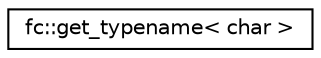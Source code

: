 digraph "Graphical Class Hierarchy"
{
  edge [fontname="Helvetica",fontsize="10",labelfontname="Helvetica",labelfontsize="10"];
  node [fontname="Helvetica",fontsize="10",shape=record];
  rankdir="LR";
  Node0 [label="fc::get_typename\< char \>",height=0.2,width=0.4,color="black", fillcolor="white", style="filled",URL="$structfc_1_1get__typename_3_01char_01_4.html"];
}
